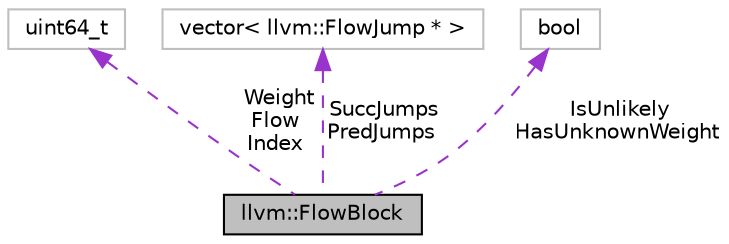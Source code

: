 digraph "llvm::FlowBlock"
{
 // LATEX_PDF_SIZE
  bgcolor="transparent";
  edge [fontname="Helvetica",fontsize="10",labelfontname="Helvetica",labelfontsize="10"];
  node [fontname="Helvetica",fontsize="10",shape=record];
  Node1 [label="llvm::FlowBlock",height=0.2,width=0.4,color="black", fillcolor="grey75", style="filled", fontcolor="black",tooltip="A wrapper of a binary basic block."];
  Node2 -> Node1 [dir="back",color="darkorchid3",fontsize="10",style="dashed",label=" Weight\nFlow\nIndex" ,fontname="Helvetica"];
  Node2 [label="uint64_t",height=0.2,width=0.4,color="grey75",tooltip=" "];
  Node3 -> Node1 [dir="back",color="darkorchid3",fontsize="10",style="dashed",label=" SuccJumps\nPredJumps" ,fontname="Helvetica"];
  Node3 [label="vector\< llvm::FlowJump * \>",height=0.2,width=0.4,color="grey75",tooltip=" "];
  Node4 -> Node1 [dir="back",color="darkorchid3",fontsize="10",style="dashed",label=" IsUnlikely\nHasUnknownWeight" ,fontname="Helvetica"];
  Node4 [label="bool",height=0.2,width=0.4,color="grey75",tooltip=" "];
}

